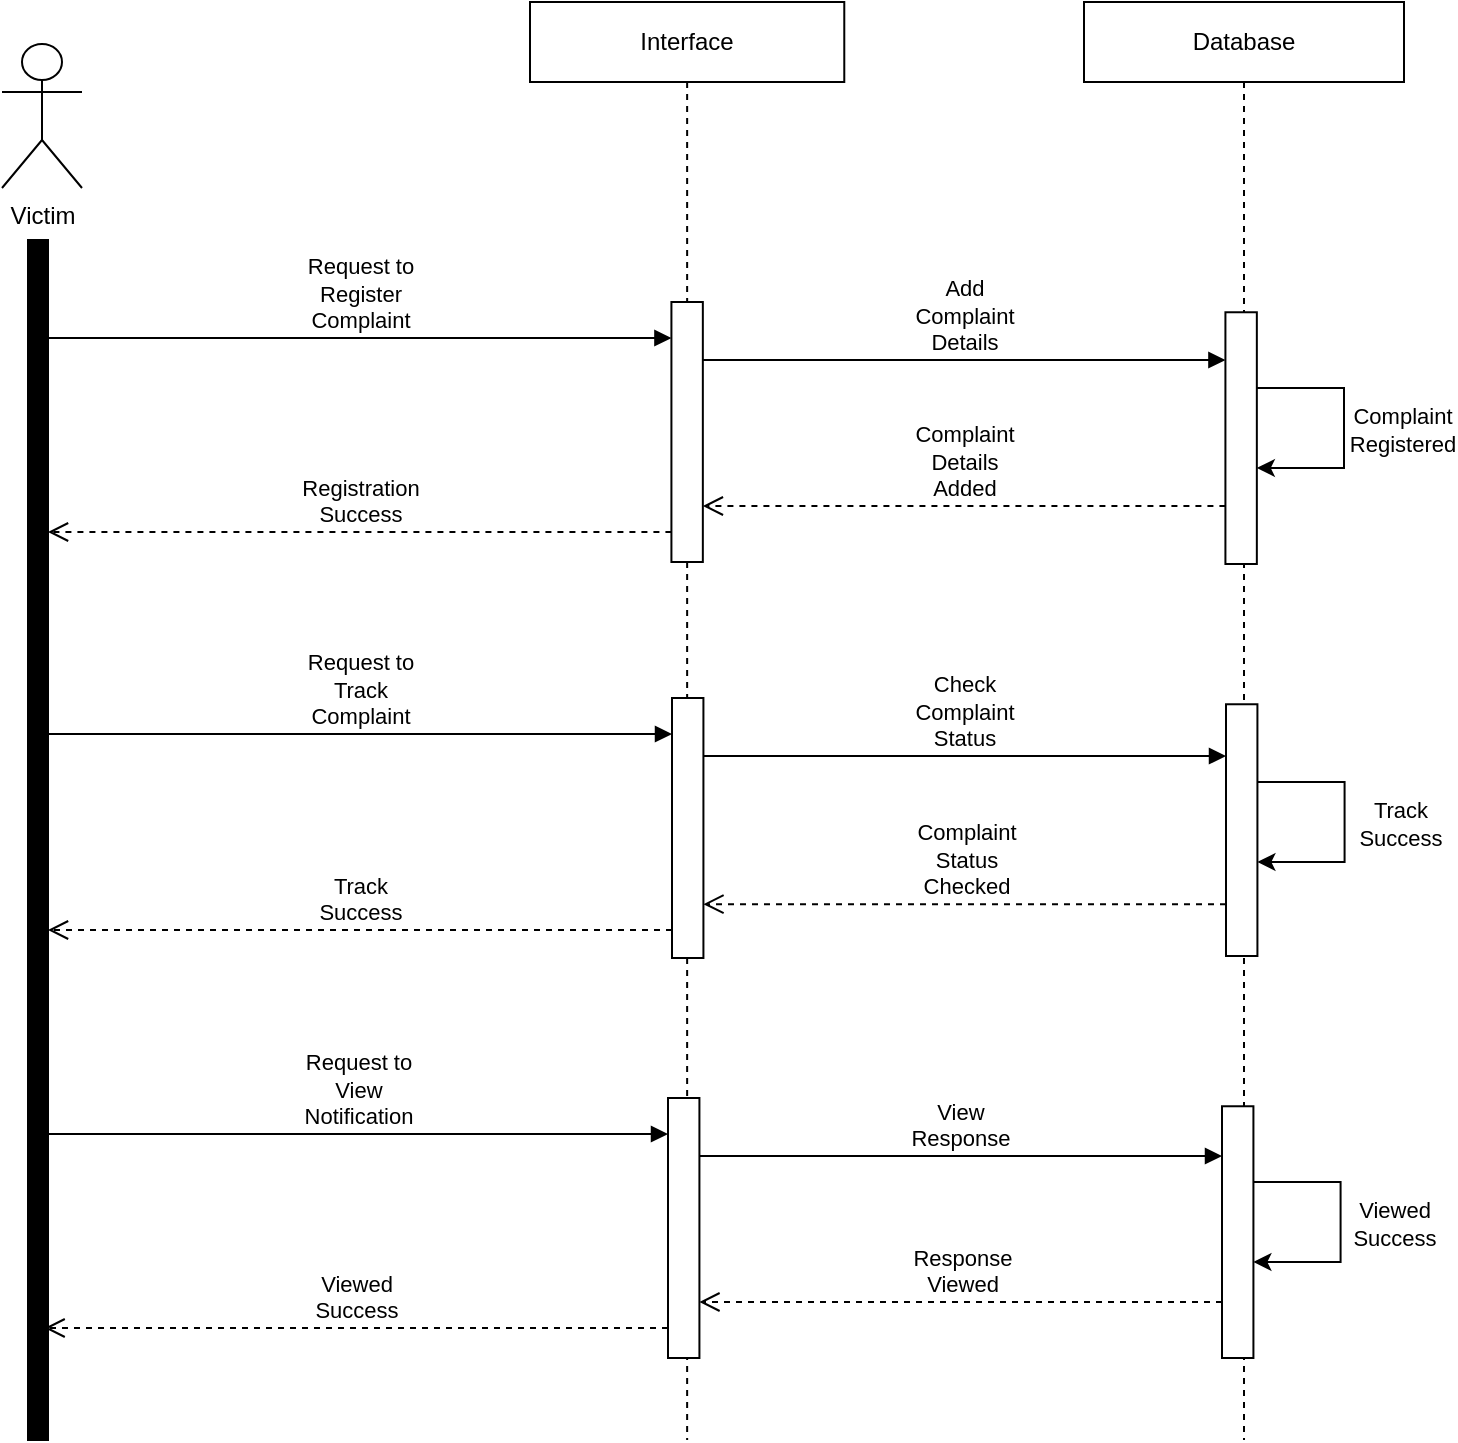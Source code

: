 <mxfile version="22.1.2" type="device">
  <diagram name="Page-1" id="2YBvvXClWsGukQMizWep">
    <mxGraphModel dx="1434" dy="783" grid="1" gridSize="10" guides="1" tooltips="1" connect="1" arrows="1" fold="1" page="1" pageScale="1" pageWidth="850" pageHeight="1100" math="0" shadow="0">
      <root>
        <mxCell id="0" />
        <mxCell id="1" parent="0" />
        <mxCell id="Mqo0KjzpIoh4lZvFyHTM-11" value="" style="html=1;points=[[0,0,0,0,5],[0,1,0,0,-5],[1,0,0,0,5],[1,1,0,0,-5]];perimeter=orthogonalPerimeter;outlineConnect=0;targetShapes=umlLifeline;portConstraint=eastwest;newEdgeStyle={&quot;curved&quot;:0,&quot;rounded&quot;:0};fillColor=#000000;" parent="1" vertex="1">
          <mxGeometry x="80" y="240" width="10" height="600" as="geometry" />
        </mxCell>
        <mxCell id="Mqo0KjzpIoh4lZvFyHTM-13" value="Victim" style="shape=umlActor;verticalLabelPosition=bottom;verticalAlign=top;html=1;" parent="1" vertex="1">
          <mxGeometry x="67" y="142" width="40" height="72" as="geometry" />
        </mxCell>
        <mxCell id="Mqo0KjzpIoh4lZvFyHTM-1" value="Interface" style="shape=umlLifeline;perimeter=lifelinePerimeter;whiteSpace=wrap;html=1;container=0;dropTarget=0;collapsible=0;recursiveResize=0;outlineConnect=0;portConstraint=eastwest;newEdgeStyle={&quot;edgeStyle&quot;:&quot;elbowEdgeStyle&quot;,&quot;elbow&quot;:&quot;vertical&quot;,&quot;curved&quot;:0,&quot;rounded&quot;:0};" parent="1" vertex="1">
          <mxGeometry x="331" y="121" width="157.14" height="719" as="geometry" />
        </mxCell>
        <mxCell id="Mqo0KjzpIoh4lZvFyHTM-2" value="" style="html=1;points=[];perimeter=orthogonalPerimeter;outlineConnect=0;targetShapes=umlLifeline;portConstraint=eastwest;newEdgeStyle={&quot;edgeStyle&quot;:&quot;elbowEdgeStyle&quot;,&quot;elbow&quot;:&quot;vertical&quot;,&quot;curved&quot;:0,&quot;rounded&quot;:0};" parent="Mqo0KjzpIoh4lZvFyHTM-1" vertex="1">
          <mxGeometry x="70.71" y="150" width="15.71" height="130" as="geometry" />
        </mxCell>
        <mxCell id="Mqo0KjzpIoh4lZvFyHTM-5" value="Database" style="shape=umlLifeline;perimeter=lifelinePerimeter;whiteSpace=wrap;html=1;container=0;dropTarget=0;collapsible=0;recursiveResize=0;outlineConnect=0;portConstraint=eastwest;newEdgeStyle={&quot;edgeStyle&quot;:&quot;elbowEdgeStyle&quot;,&quot;elbow&quot;:&quot;vertical&quot;,&quot;curved&quot;:0,&quot;rounded&quot;:0};" parent="1" vertex="1">
          <mxGeometry x="608" y="121" width="160" height="719" as="geometry" />
        </mxCell>
        <mxCell id="Mqo0KjzpIoh4lZvFyHTM-6" value="" style="html=1;points=[];perimeter=orthogonalPerimeter;outlineConnect=0;targetShapes=umlLifeline;portConstraint=eastwest;newEdgeStyle={&quot;edgeStyle&quot;:&quot;elbowEdgeStyle&quot;,&quot;elbow&quot;:&quot;vertical&quot;,&quot;curved&quot;:0,&quot;rounded&quot;:0};" parent="Mqo0KjzpIoh4lZvFyHTM-5" vertex="1">
          <mxGeometry x="70.71" y="155.13" width="15.71" height="125.87" as="geometry" />
        </mxCell>
        <mxCell id="Mqo0KjzpIoh4lZvFyHTM-20" value="" style="edgeStyle=none;orthogonalLoop=1;jettySize=auto;html=1;rounded=0;" parent="Mqo0KjzpIoh4lZvFyHTM-5" edge="1">
          <mxGeometry width="100" relative="1" as="geometry">
            <mxPoint x="86.42" y="193" as="sourcePoint" />
            <mxPoint x="86.42" y="233" as="targetPoint" />
            <Array as="points">
              <mxPoint x="130" y="193" />
              <mxPoint x="130" y="233" />
            </Array>
          </mxGeometry>
        </mxCell>
        <mxCell id="Mqo0KjzpIoh4lZvFyHTM-22" value="Complaint&lt;br&gt;Registered" style="edgeLabel;html=1;align=center;verticalAlign=middle;resizable=0;points=[];" parent="Mqo0KjzpIoh4lZvFyHTM-20" vertex="1" connectable="0">
          <mxGeometry x="0.016" y="2" relative="1" as="geometry">
            <mxPoint x="27" as="offset" />
          </mxGeometry>
        </mxCell>
        <mxCell id="XzqE9v-0YKI9uURfEg6D-5" value="Registration&lt;br&gt;Success" style="html=1;verticalAlign=bottom;endArrow=open;dashed=1;endSize=8;curved=0;rounded=0;" parent="1" source="Mqo0KjzpIoh4lZvFyHTM-2" edge="1">
          <mxGeometry relative="1" as="geometry">
            <mxPoint x="380" y="386" as="sourcePoint" />
            <mxPoint x="90" y="386" as="targetPoint" />
          </mxGeometry>
        </mxCell>
        <mxCell id="XzqE9v-0YKI9uURfEg6D-6" value="Complaint&lt;br&gt;Details&lt;br&gt;Added" style="html=1;verticalAlign=bottom;endArrow=open;dashed=1;endSize=8;curved=0;rounded=0;" parent="1" source="Mqo0KjzpIoh4lZvFyHTM-6" edge="1">
          <mxGeometry relative="1" as="geometry">
            <mxPoint x="670" y="380" as="sourcePoint" />
            <mxPoint x="417.42" y="373" as="targetPoint" />
          </mxGeometry>
        </mxCell>
        <mxCell id="XzqE9v-0YKI9uURfEg6D-18" value="Request to&lt;br&gt;Register&lt;br&gt;Complaint" style="html=1;verticalAlign=bottom;endArrow=block;curved=0;rounded=0;" parent="1" edge="1">
          <mxGeometry width="80" relative="1" as="geometry">
            <mxPoint x="90" y="289" as="sourcePoint" />
            <mxPoint x="401.71" y="289" as="targetPoint" />
          </mxGeometry>
        </mxCell>
        <mxCell id="XzqE9v-0YKI9uURfEg6D-19" value="Add&lt;br&gt;Complaint&lt;br&gt;Details" style="html=1;verticalAlign=bottom;endArrow=block;curved=0;rounded=0;" parent="1" edge="1">
          <mxGeometry width="80" relative="1" as="geometry">
            <mxPoint x="417.42" y="300" as="sourcePoint" />
            <mxPoint x="678.71" y="300" as="targetPoint" />
          </mxGeometry>
        </mxCell>
        <mxCell id="XzqE9v-0YKI9uURfEg6D-36" value="" style="html=1;points=[];perimeter=orthogonalPerimeter;outlineConnect=0;targetShapes=umlLifeline;portConstraint=eastwest;newEdgeStyle={&quot;edgeStyle&quot;:&quot;elbowEdgeStyle&quot;,&quot;elbow&quot;:&quot;vertical&quot;,&quot;curved&quot;:0,&quot;rounded&quot;:0};" parent="1" vertex="1">
          <mxGeometry x="402" y="469" width="15.71" height="130" as="geometry" />
        </mxCell>
        <mxCell id="XzqE9v-0YKI9uURfEg6D-37" value="" style="html=1;points=[];perimeter=orthogonalPerimeter;outlineConnect=0;targetShapes=umlLifeline;portConstraint=eastwest;newEdgeStyle={&quot;edgeStyle&quot;:&quot;elbowEdgeStyle&quot;,&quot;elbow&quot;:&quot;vertical&quot;,&quot;curved&quot;:0,&quot;rounded&quot;:0};" parent="1" vertex="1">
          <mxGeometry x="679" y="472.13" width="15.71" height="125.87" as="geometry" />
        </mxCell>
        <mxCell id="XzqE9v-0YKI9uURfEg6D-38" value="" style="edgeStyle=none;orthogonalLoop=1;jettySize=auto;html=1;rounded=0;" parent="1" edge="1">
          <mxGeometry width="100" relative="1" as="geometry">
            <mxPoint x="694.71" y="511" as="sourcePoint" />
            <mxPoint x="694.71" y="551" as="targetPoint" />
            <Array as="points">
              <mxPoint x="738.29" y="511" />
              <mxPoint x="738.29" y="551" />
            </Array>
          </mxGeometry>
        </mxCell>
        <mxCell id="XzqE9v-0YKI9uURfEg6D-39" value="Track&lt;br&gt;Success" style="edgeLabel;html=1;align=center;verticalAlign=middle;resizable=0;points=[];" parent="XzqE9v-0YKI9uURfEg6D-38" vertex="1" connectable="0">
          <mxGeometry x="0.016" y="2" relative="1" as="geometry">
            <mxPoint x="25" as="offset" />
          </mxGeometry>
        </mxCell>
        <mxCell id="XzqE9v-0YKI9uURfEg6D-40" value="Track&lt;br&gt;Success" style="html=1;verticalAlign=bottom;endArrow=open;dashed=1;endSize=8;curved=0;rounded=0;" parent="1" edge="1">
          <mxGeometry relative="1" as="geometry">
            <mxPoint x="402" y="585" as="sourcePoint" />
            <mxPoint x="90" y="585" as="targetPoint" />
          </mxGeometry>
        </mxCell>
        <mxCell id="XzqE9v-0YKI9uURfEg6D-41" value="Complaint&lt;br&gt;Status&lt;br&gt;Checked" style="html=1;verticalAlign=bottom;endArrow=open;dashed=1;endSize=8;curved=0;rounded=0;" parent="1" edge="1">
          <mxGeometry relative="1" as="geometry">
            <mxPoint x="679" y="572.065" as="sourcePoint" />
            <mxPoint x="417.71" y="572.065" as="targetPoint" />
          </mxGeometry>
        </mxCell>
        <mxCell id="XzqE9v-0YKI9uURfEg6D-42" value="Request to&lt;br&gt;Track&lt;br&gt;Complaint" style="html=1;verticalAlign=bottom;endArrow=block;curved=0;rounded=0;" parent="1" edge="1">
          <mxGeometry width="80" relative="1" as="geometry">
            <mxPoint x="90" y="487" as="sourcePoint" />
            <mxPoint x="402.0" y="487" as="targetPoint" />
          </mxGeometry>
        </mxCell>
        <mxCell id="XzqE9v-0YKI9uURfEg6D-43" value="Check&lt;br&gt;Complaint&lt;br&gt;Status" style="html=1;verticalAlign=bottom;endArrow=block;curved=0;rounded=0;" parent="1" edge="1">
          <mxGeometry width="80" relative="1" as="geometry">
            <mxPoint x="417.71" y="498" as="sourcePoint" />
            <mxPoint x="679" y="498" as="targetPoint" />
          </mxGeometry>
        </mxCell>
        <mxCell id="XzqE9v-0YKI9uURfEg6D-44" value="" style="html=1;points=[];perimeter=orthogonalPerimeter;outlineConnect=0;targetShapes=umlLifeline;portConstraint=eastwest;newEdgeStyle={&quot;edgeStyle&quot;:&quot;elbowEdgeStyle&quot;,&quot;elbow&quot;:&quot;vertical&quot;,&quot;curved&quot;:0,&quot;rounded&quot;:0};" parent="1" vertex="1">
          <mxGeometry x="400" y="669" width="15.71" height="130" as="geometry" />
        </mxCell>
        <mxCell id="XzqE9v-0YKI9uURfEg6D-45" value="" style="html=1;points=[];perimeter=orthogonalPerimeter;outlineConnect=0;targetShapes=umlLifeline;portConstraint=eastwest;newEdgeStyle={&quot;edgeStyle&quot;:&quot;elbowEdgeStyle&quot;,&quot;elbow&quot;:&quot;vertical&quot;,&quot;curved&quot;:0,&quot;rounded&quot;:0};" parent="1" vertex="1">
          <mxGeometry x="677" y="673.13" width="15.71" height="125.87" as="geometry" />
        </mxCell>
        <mxCell id="XzqE9v-0YKI9uURfEg6D-46" value="" style="edgeStyle=none;orthogonalLoop=1;jettySize=auto;html=1;rounded=0;" parent="1" edge="1">
          <mxGeometry width="100" relative="1" as="geometry">
            <mxPoint x="692.71" y="711" as="sourcePoint" />
            <mxPoint x="692.71" y="751" as="targetPoint" />
            <Array as="points">
              <mxPoint x="736.29" y="711" />
              <mxPoint x="736.29" y="751" />
            </Array>
          </mxGeometry>
        </mxCell>
        <mxCell id="XzqE9v-0YKI9uURfEg6D-47" value="Viewed&lt;br&gt;Success" style="edgeLabel;html=1;align=center;verticalAlign=middle;resizable=0;points=[];" parent="XzqE9v-0YKI9uURfEg6D-46" vertex="1" connectable="0">
          <mxGeometry x="0.016" y="2" relative="1" as="geometry">
            <mxPoint x="24" as="offset" />
          </mxGeometry>
        </mxCell>
        <mxCell id="XzqE9v-0YKI9uURfEg6D-48" value="Viewed&lt;br&gt;Success" style="html=1;verticalAlign=bottom;endArrow=open;dashed=1;endSize=8;curved=0;rounded=0;" parent="1" source="XzqE9v-0YKI9uURfEg6D-44" edge="1">
          <mxGeometry relative="1" as="geometry">
            <mxPoint x="378.29" y="784" as="sourcePoint" />
            <mxPoint x="88.29" y="784" as="targetPoint" />
          </mxGeometry>
        </mxCell>
        <mxCell id="XzqE9v-0YKI9uURfEg6D-49" value="Response&lt;br&gt;Viewed" style="html=1;verticalAlign=bottom;endArrow=open;dashed=1;endSize=8;curved=0;rounded=0;" parent="1" source="XzqE9v-0YKI9uURfEg6D-45" edge="1">
          <mxGeometry relative="1" as="geometry">
            <mxPoint x="668.29" y="778" as="sourcePoint" />
            <mxPoint x="415.71" y="771" as="targetPoint" />
          </mxGeometry>
        </mxCell>
        <mxCell id="XzqE9v-0YKI9uURfEg6D-50" value="Request to&lt;br&gt;View&lt;br&gt;Notification" style="html=1;verticalAlign=bottom;endArrow=block;curved=0;rounded=0;" parent="1" edge="1">
          <mxGeometry width="80" relative="1" as="geometry">
            <mxPoint x="90" y="687" as="sourcePoint" />
            <mxPoint x="400.0" y="687" as="targetPoint" />
          </mxGeometry>
        </mxCell>
        <mxCell id="XzqE9v-0YKI9uURfEg6D-51" value="View&lt;br&gt;Response" style="html=1;verticalAlign=bottom;endArrow=block;curved=0;rounded=0;" parent="1" edge="1">
          <mxGeometry width="80" relative="1" as="geometry">
            <mxPoint x="415.71" y="698" as="sourcePoint" />
            <mxPoint x="677" y="698" as="targetPoint" />
          </mxGeometry>
        </mxCell>
      </root>
    </mxGraphModel>
  </diagram>
</mxfile>
